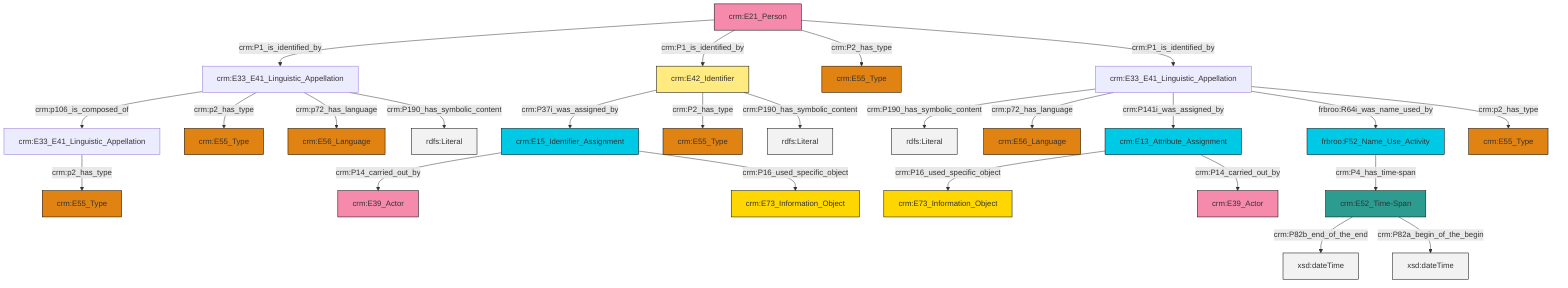 graph TD
classDef Literal fill:#f2f2f2,stroke:#000000;
classDef CRM_Entity fill:#FFFFFF,stroke:#000000;
classDef Temporal_Entity fill:#00C9E6, stroke:#000000;
classDef Type fill:#E18312, stroke:#000000;
classDef Time-Span fill:#2C9C91, stroke:#000000;
classDef Appellation fill:#FFEB7F, stroke:#000000;
classDef Place fill:#008836, stroke:#000000;
classDef Persistent_Item fill:#B266B2, stroke:#000000;
classDef Conceptual_Object fill:#FFD700, stroke:#000000;
classDef Physical_Thing fill:#D2B48C, stroke:#000000;
classDef Actor fill:#f58aad, stroke:#000000;
classDef PC_Classes fill:#4ce600, stroke:#000000;
classDef Multi fill:#cccccc,stroke:#000000;

0["crm:E13_Attribute_Assignment"]:::Temporal_Entity -->|crm:P16_used_specific_object| 1["crm:E73_Information_Object"]:::Conceptual_Object
10["crm:E52_Time-Span"]:::Time-Span -->|crm:P82b_end_of_the_end| 11[xsd:dateTime]:::Literal
14["crm:E21_Person"]:::Actor -->|crm:P1_is_identified_by| 15["crm:E33_E41_Linguistic_Appellation"]:::Default
14["crm:E21_Person"]:::Actor -->|crm:P1_is_identified_by| 16["crm:E42_Identifier"]:::Appellation
12["crm:E33_E41_Linguistic_Appellation"]:::Default -->|crm:P190_has_symbolic_content| 17[rdfs:Literal]:::Literal
15["crm:E33_E41_Linguistic_Appellation"]:::Default -->|crm:p106_is_composed_of| 22["crm:E33_E41_Linguistic_Appellation"]:::Default
23["crm:E15_Identifier_Assignment"]:::Temporal_Entity -->|crm:P14_carried_out_by| 24["crm:E39_Actor"]:::Actor
23["crm:E15_Identifier_Assignment"]:::Temporal_Entity -->|crm:P16_used_specific_object| 25["crm:E73_Information_Object"]:::Conceptual_Object
0["crm:E13_Attribute_Assignment"]:::Temporal_Entity -->|crm:P14_carried_out_by| 20["crm:E39_Actor"]:::Actor
14["crm:E21_Person"]:::Actor -->|crm:P2_has_type| 4["crm:E55_Type"]:::Type
15["crm:E33_E41_Linguistic_Appellation"]:::Default -->|crm:p2_has_type| 28["crm:E55_Type"]:::Type
12["crm:E33_E41_Linguistic_Appellation"]:::Default -->|crm:p72_has_language| 18["crm:E56_Language"]:::Type
10["crm:E52_Time-Span"]:::Time-Span -->|crm:P82a_begin_of_the_begin| 32[xsd:dateTime]:::Literal
16["crm:E42_Identifier"]:::Appellation -->|crm:P37i_was_assigned_by| 23["crm:E15_Identifier_Assignment"]:::Temporal_Entity
16["crm:E42_Identifier"]:::Appellation -->|crm:P2_has_type| 2["crm:E55_Type"]:::Type
12["crm:E33_E41_Linguistic_Appellation"]:::Default -->|crm:P141i_was_assigned_by| 0["crm:E13_Attribute_Assignment"]:::Temporal_Entity
15["crm:E33_E41_Linguistic_Appellation"]:::Default -->|crm:p72_has_language| 6["crm:E56_Language"]:::Type
12["crm:E33_E41_Linguistic_Appellation"]:::Default -->|frbroo:R64i_was_name_used_by| 37["frbroo:F52_Name_Use_Activity"]:::Temporal_Entity
14["crm:E21_Person"]:::Actor -->|crm:P1_is_identified_by| 12["crm:E33_E41_Linguistic_Appellation"]:::Default
22["crm:E33_E41_Linguistic_Appellation"]:::Default -->|crm:p2_has_type| 39["crm:E55_Type"]:::Type
12["crm:E33_E41_Linguistic_Appellation"]:::Default -->|crm:p2_has_type| 8["crm:E55_Type"]:::Type
16["crm:E42_Identifier"]:::Appellation -->|crm:P190_has_symbolic_content| 45[rdfs:Literal]:::Literal
37["frbroo:F52_Name_Use_Activity"]:::Temporal_Entity -->|crm:P4_has_time-span| 10["crm:E52_Time-Span"]:::Time-Span
15["crm:E33_E41_Linguistic_Appellation"]:::Default -->|crm:P190_has_symbolic_content| 46[rdfs:Literal]:::Literal